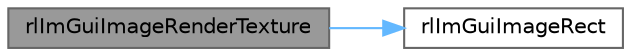 digraph "rlImGuiImageRenderTexture"
{
 // LATEX_PDF_SIZE
  bgcolor="transparent";
  edge [fontname=Helvetica,fontsize=10,labelfontname=Helvetica,labelfontsize=10];
  node [fontname=Helvetica,fontsize=10,shape=box,height=0.2,width=0.4];
  rankdir="LR";
  Node1 [id="Node000001",label="rlImGuiImageRenderTexture",height=0.2,width=0.4,color="gray40", fillcolor="grey60", style="filled", fontcolor="black",tooltip="Draws a render texture as an image an ImGui Context, automatically flipping the Y axis so it will sho..."];
  Node1 -> Node2 [id="edge1_Node000001_Node000002",color="steelblue1",style="solid",tooltip=" "];
  Node2 [id="Node000002",label="rlImGuiImageRect",height=0.2,width=0.4,color="grey40", fillcolor="white", style="filled",URL="$rl_im_gui_8cpp.html#aa5a0e157cadb79a925a96aefa52168b2",tooltip="Draw a portion texture as an image in an ImGui Context at a defined size Uses the current ImGui Curso..."];
}
